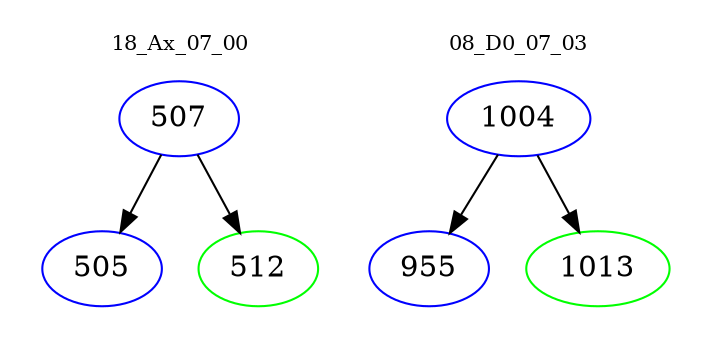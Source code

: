 digraph{
subgraph cluster_0 {
color = white
label = "18_Ax_07_00";
fontsize=10;
T0_507 [label="507", color="blue"]
T0_507 -> T0_505 [color="black"]
T0_505 [label="505", color="blue"]
T0_507 -> T0_512 [color="black"]
T0_512 [label="512", color="green"]
}
subgraph cluster_1 {
color = white
label = "08_D0_07_03";
fontsize=10;
T1_1004 [label="1004", color="blue"]
T1_1004 -> T1_955 [color="black"]
T1_955 [label="955", color="blue"]
T1_1004 -> T1_1013 [color="black"]
T1_1013 [label="1013", color="green"]
}
}
